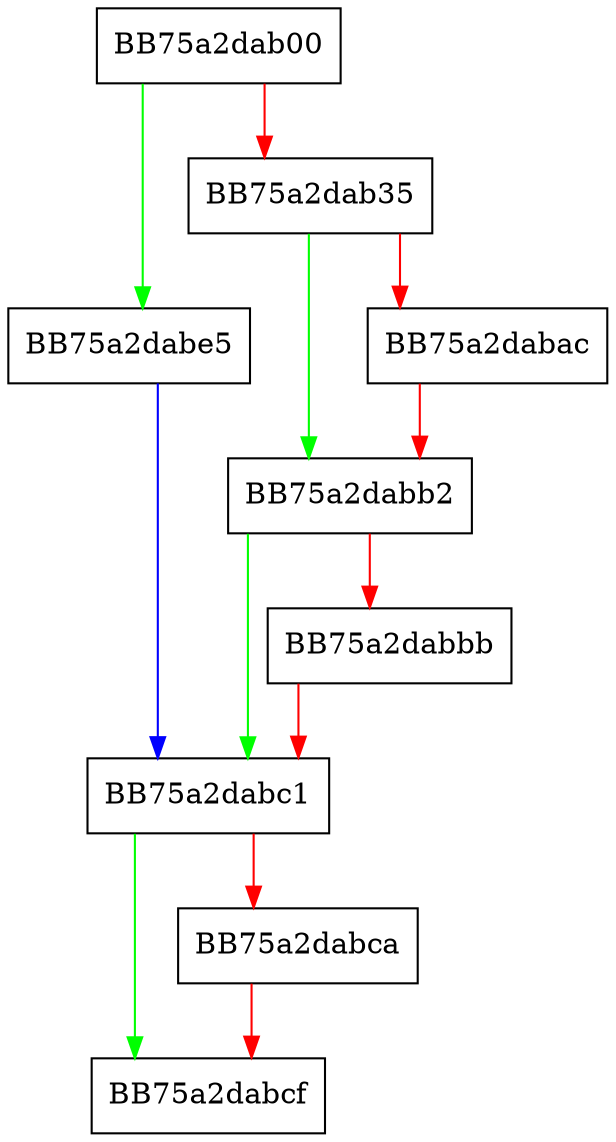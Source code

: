 digraph MapPE {
  node [shape="box"];
  graph [splines=ortho];
  BB75a2dab00 -> BB75a2dabe5 [color="green"];
  BB75a2dab00 -> BB75a2dab35 [color="red"];
  BB75a2dab35 -> BB75a2dabb2 [color="green"];
  BB75a2dab35 -> BB75a2dabac [color="red"];
  BB75a2dabac -> BB75a2dabb2 [color="red"];
  BB75a2dabb2 -> BB75a2dabc1 [color="green"];
  BB75a2dabb2 -> BB75a2dabbb [color="red"];
  BB75a2dabbb -> BB75a2dabc1 [color="red"];
  BB75a2dabc1 -> BB75a2dabcf [color="green"];
  BB75a2dabc1 -> BB75a2dabca [color="red"];
  BB75a2dabca -> BB75a2dabcf [color="red"];
  BB75a2dabe5 -> BB75a2dabc1 [color="blue"];
}